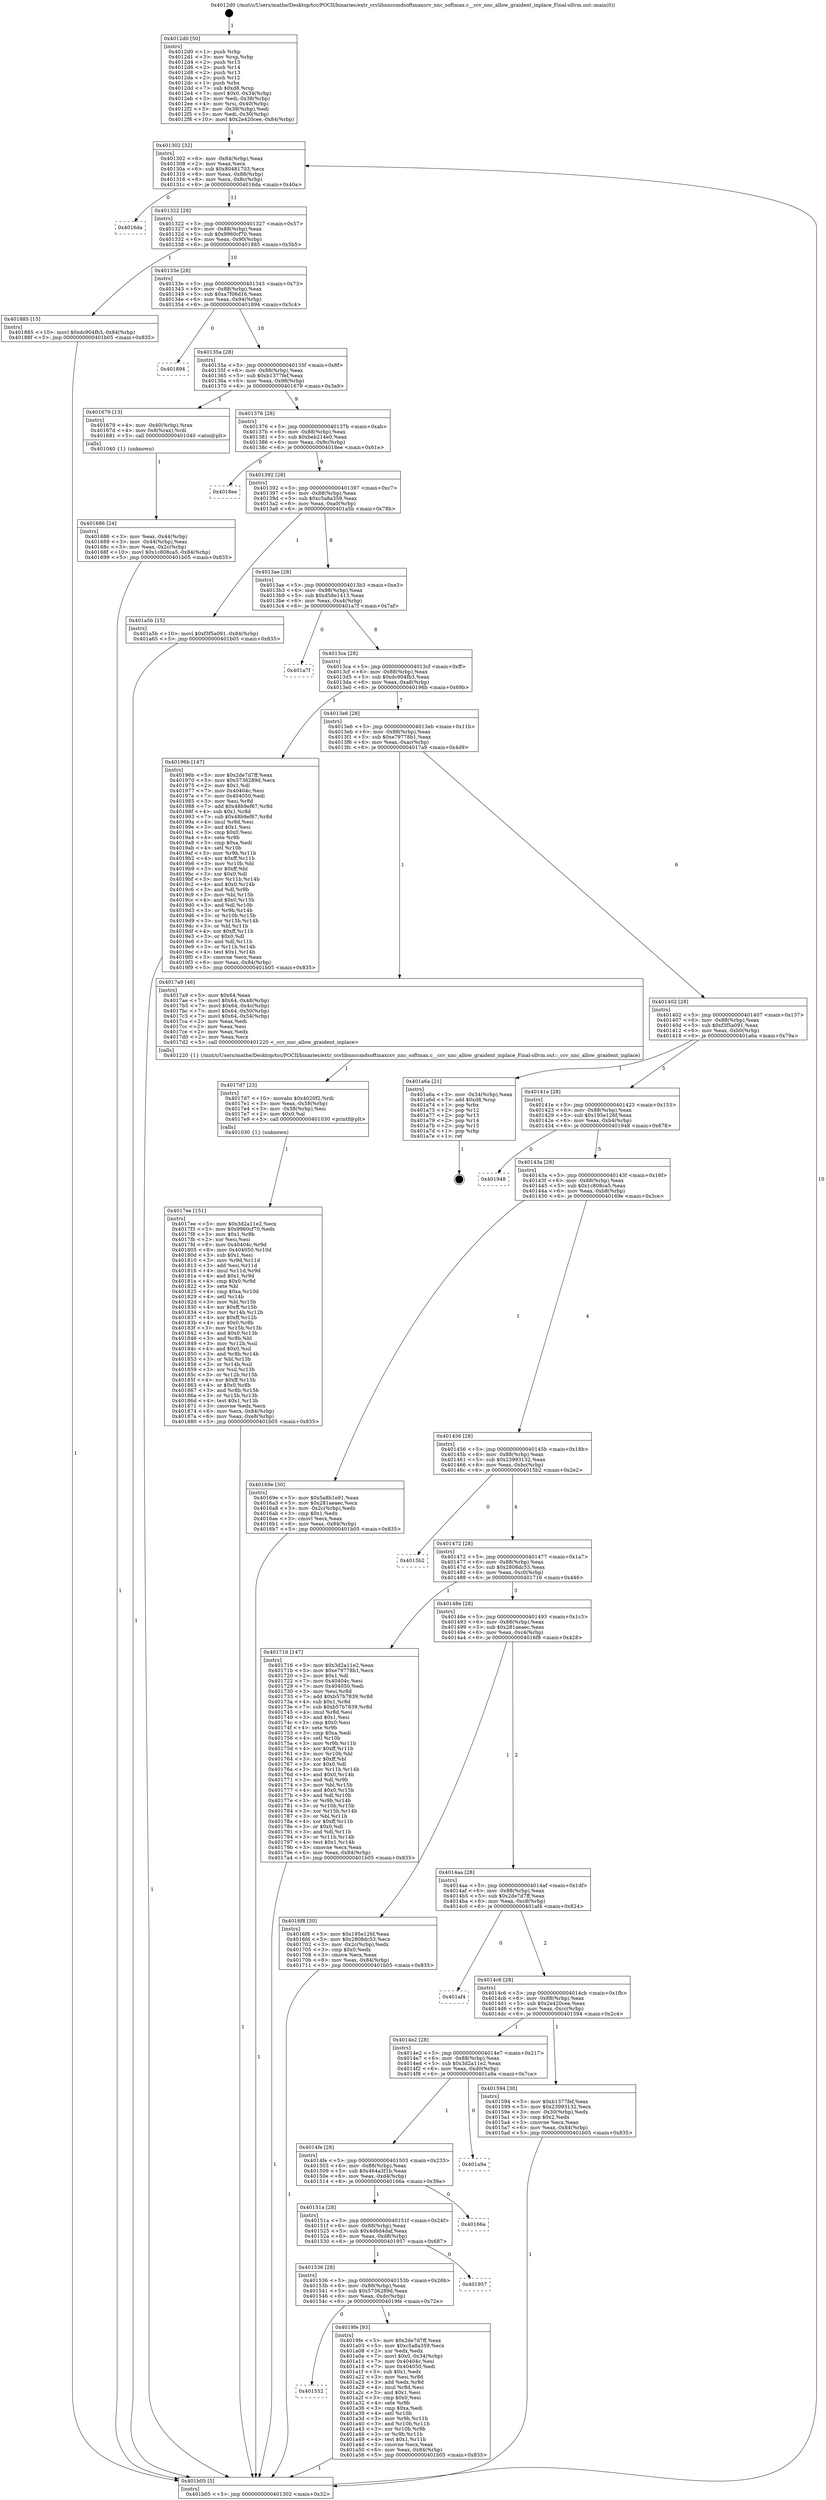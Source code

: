 digraph "0x4012d0" {
  label = "0x4012d0 (/mnt/c/Users/mathe/Desktop/tcc/POCII/binaries/extr_ccvlibnnccmdsoftmaxccv_nnc_softmax.c__ccv_nnc_allow_graident_inplace_Final-ollvm.out::main(0))"
  labelloc = "t"
  node[shape=record]

  Entry [label="",width=0.3,height=0.3,shape=circle,fillcolor=black,style=filled]
  "0x401302" [label="{
     0x401302 [32]\l
     | [instrs]\l
     &nbsp;&nbsp;0x401302 \<+6\>: mov -0x84(%rbp),%eax\l
     &nbsp;&nbsp;0x401308 \<+2\>: mov %eax,%ecx\l
     &nbsp;&nbsp;0x40130a \<+6\>: sub $0x80481703,%ecx\l
     &nbsp;&nbsp;0x401310 \<+6\>: mov %eax,-0x88(%rbp)\l
     &nbsp;&nbsp;0x401316 \<+6\>: mov %ecx,-0x8c(%rbp)\l
     &nbsp;&nbsp;0x40131c \<+6\>: je 00000000004016da \<main+0x40a\>\l
  }"]
  "0x4016da" [label="{
     0x4016da\l
  }", style=dashed]
  "0x401322" [label="{
     0x401322 [28]\l
     | [instrs]\l
     &nbsp;&nbsp;0x401322 \<+5\>: jmp 0000000000401327 \<main+0x57\>\l
     &nbsp;&nbsp;0x401327 \<+6\>: mov -0x88(%rbp),%eax\l
     &nbsp;&nbsp;0x40132d \<+5\>: sub $0x9960cf70,%eax\l
     &nbsp;&nbsp;0x401332 \<+6\>: mov %eax,-0x90(%rbp)\l
     &nbsp;&nbsp;0x401338 \<+6\>: je 0000000000401885 \<main+0x5b5\>\l
  }"]
  Exit [label="",width=0.3,height=0.3,shape=circle,fillcolor=black,style=filled,peripheries=2]
  "0x401885" [label="{
     0x401885 [15]\l
     | [instrs]\l
     &nbsp;&nbsp;0x401885 \<+10\>: movl $0xdc904fb3,-0x84(%rbp)\l
     &nbsp;&nbsp;0x40188f \<+5\>: jmp 0000000000401b05 \<main+0x835\>\l
  }"]
  "0x40133e" [label="{
     0x40133e [28]\l
     | [instrs]\l
     &nbsp;&nbsp;0x40133e \<+5\>: jmp 0000000000401343 \<main+0x73\>\l
     &nbsp;&nbsp;0x401343 \<+6\>: mov -0x88(%rbp),%eax\l
     &nbsp;&nbsp;0x401349 \<+5\>: sub $0xa7f06d16,%eax\l
     &nbsp;&nbsp;0x40134e \<+6\>: mov %eax,-0x94(%rbp)\l
     &nbsp;&nbsp;0x401354 \<+6\>: je 0000000000401894 \<main+0x5c4\>\l
  }"]
  "0x401552" [label="{
     0x401552\l
  }", style=dashed]
  "0x401894" [label="{
     0x401894\l
  }", style=dashed]
  "0x40135a" [label="{
     0x40135a [28]\l
     | [instrs]\l
     &nbsp;&nbsp;0x40135a \<+5\>: jmp 000000000040135f \<main+0x8f\>\l
     &nbsp;&nbsp;0x40135f \<+6\>: mov -0x88(%rbp),%eax\l
     &nbsp;&nbsp;0x401365 \<+5\>: sub $0xb1377fef,%eax\l
     &nbsp;&nbsp;0x40136a \<+6\>: mov %eax,-0x98(%rbp)\l
     &nbsp;&nbsp;0x401370 \<+6\>: je 0000000000401679 \<main+0x3a9\>\l
  }"]
  "0x4019fe" [label="{
     0x4019fe [93]\l
     | [instrs]\l
     &nbsp;&nbsp;0x4019fe \<+5\>: mov $0x2de7d7ff,%eax\l
     &nbsp;&nbsp;0x401a03 \<+5\>: mov $0xc5a8a359,%ecx\l
     &nbsp;&nbsp;0x401a08 \<+2\>: xor %edx,%edx\l
     &nbsp;&nbsp;0x401a0a \<+7\>: movl $0x0,-0x34(%rbp)\l
     &nbsp;&nbsp;0x401a11 \<+7\>: mov 0x40404c,%esi\l
     &nbsp;&nbsp;0x401a18 \<+7\>: mov 0x404050,%edi\l
     &nbsp;&nbsp;0x401a1f \<+3\>: sub $0x1,%edx\l
     &nbsp;&nbsp;0x401a22 \<+3\>: mov %esi,%r8d\l
     &nbsp;&nbsp;0x401a25 \<+3\>: add %edx,%r8d\l
     &nbsp;&nbsp;0x401a28 \<+4\>: imul %r8d,%esi\l
     &nbsp;&nbsp;0x401a2c \<+3\>: and $0x1,%esi\l
     &nbsp;&nbsp;0x401a2f \<+3\>: cmp $0x0,%esi\l
     &nbsp;&nbsp;0x401a32 \<+4\>: sete %r9b\l
     &nbsp;&nbsp;0x401a36 \<+3\>: cmp $0xa,%edi\l
     &nbsp;&nbsp;0x401a39 \<+4\>: setl %r10b\l
     &nbsp;&nbsp;0x401a3d \<+3\>: mov %r9b,%r11b\l
     &nbsp;&nbsp;0x401a40 \<+3\>: and %r10b,%r11b\l
     &nbsp;&nbsp;0x401a43 \<+3\>: xor %r10b,%r9b\l
     &nbsp;&nbsp;0x401a46 \<+3\>: or %r9b,%r11b\l
     &nbsp;&nbsp;0x401a49 \<+4\>: test $0x1,%r11b\l
     &nbsp;&nbsp;0x401a4d \<+3\>: cmovne %ecx,%eax\l
     &nbsp;&nbsp;0x401a50 \<+6\>: mov %eax,-0x84(%rbp)\l
     &nbsp;&nbsp;0x401a56 \<+5\>: jmp 0000000000401b05 \<main+0x835\>\l
  }"]
  "0x401679" [label="{
     0x401679 [13]\l
     | [instrs]\l
     &nbsp;&nbsp;0x401679 \<+4\>: mov -0x40(%rbp),%rax\l
     &nbsp;&nbsp;0x40167d \<+4\>: mov 0x8(%rax),%rdi\l
     &nbsp;&nbsp;0x401681 \<+5\>: call 0000000000401040 \<atoi@plt\>\l
     | [calls]\l
     &nbsp;&nbsp;0x401040 \{1\} (unknown)\l
  }"]
  "0x401376" [label="{
     0x401376 [28]\l
     | [instrs]\l
     &nbsp;&nbsp;0x401376 \<+5\>: jmp 000000000040137b \<main+0xab\>\l
     &nbsp;&nbsp;0x40137b \<+6\>: mov -0x88(%rbp),%eax\l
     &nbsp;&nbsp;0x401381 \<+5\>: sub $0xbeb214e0,%eax\l
     &nbsp;&nbsp;0x401386 \<+6\>: mov %eax,-0x9c(%rbp)\l
     &nbsp;&nbsp;0x40138c \<+6\>: je 00000000004018ee \<main+0x61e\>\l
  }"]
  "0x401536" [label="{
     0x401536 [28]\l
     | [instrs]\l
     &nbsp;&nbsp;0x401536 \<+5\>: jmp 000000000040153b \<main+0x26b\>\l
     &nbsp;&nbsp;0x40153b \<+6\>: mov -0x88(%rbp),%eax\l
     &nbsp;&nbsp;0x401541 \<+5\>: sub $0x5736289d,%eax\l
     &nbsp;&nbsp;0x401546 \<+6\>: mov %eax,-0xdc(%rbp)\l
     &nbsp;&nbsp;0x40154c \<+6\>: je 00000000004019fe \<main+0x72e\>\l
  }"]
  "0x4018ee" [label="{
     0x4018ee\l
  }", style=dashed]
  "0x401392" [label="{
     0x401392 [28]\l
     | [instrs]\l
     &nbsp;&nbsp;0x401392 \<+5\>: jmp 0000000000401397 \<main+0xc7\>\l
     &nbsp;&nbsp;0x401397 \<+6\>: mov -0x88(%rbp),%eax\l
     &nbsp;&nbsp;0x40139d \<+5\>: sub $0xc5a8a359,%eax\l
     &nbsp;&nbsp;0x4013a2 \<+6\>: mov %eax,-0xa0(%rbp)\l
     &nbsp;&nbsp;0x4013a8 \<+6\>: je 0000000000401a5b \<main+0x78b\>\l
  }"]
  "0x401957" [label="{
     0x401957\l
  }", style=dashed]
  "0x401a5b" [label="{
     0x401a5b [15]\l
     | [instrs]\l
     &nbsp;&nbsp;0x401a5b \<+10\>: movl $0xf3f5a091,-0x84(%rbp)\l
     &nbsp;&nbsp;0x401a65 \<+5\>: jmp 0000000000401b05 \<main+0x835\>\l
  }"]
  "0x4013ae" [label="{
     0x4013ae [28]\l
     | [instrs]\l
     &nbsp;&nbsp;0x4013ae \<+5\>: jmp 00000000004013b3 \<main+0xe3\>\l
     &nbsp;&nbsp;0x4013b3 \<+6\>: mov -0x88(%rbp),%eax\l
     &nbsp;&nbsp;0x4013b9 \<+5\>: sub $0xd58e1413,%eax\l
     &nbsp;&nbsp;0x4013be \<+6\>: mov %eax,-0xa4(%rbp)\l
     &nbsp;&nbsp;0x4013c4 \<+6\>: je 0000000000401a7f \<main+0x7af\>\l
  }"]
  "0x40151a" [label="{
     0x40151a [28]\l
     | [instrs]\l
     &nbsp;&nbsp;0x40151a \<+5\>: jmp 000000000040151f \<main+0x24f\>\l
     &nbsp;&nbsp;0x40151f \<+6\>: mov -0x88(%rbp),%eax\l
     &nbsp;&nbsp;0x401525 \<+5\>: sub $0x4d6d4daf,%eax\l
     &nbsp;&nbsp;0x40152a \<+6\>: mov %eax,-0xd8(%rbp)\l
     &nbsp;&nbsp;0x401530 \<+6\>: je 0000000000401957 \<main+0x687\>\l
  }"]
  "0x401a7f" [label="{
     0x401a7f\l
  }", style=dashed]
  "0x4013ca" [label="{
     0x4013ca [28]\l
     | [instrs]\l
     &nbsp;&nbsp;0x4013ca \<+5\>: jmp 00000000004013cf \<main+0xff\>\l
     &nbsp;&nbsp;0x4013cf \<+6\>: mov -0x88(%rbp),%eax\l
     &nbsp;&nbsp;0x4013d5 \<+5\>: sub $0xdc904fb3,%eax\l
     &nbsp;&nbsp;0x4013da \<+6\>: mov %eax,-0xa8(%rbp)\l
     &nbsp;&nbsp;0x4013e0 \<+6\>: je 000000000040196b \<main+0x69b\>\l
  }"]
  "0x40166a" [label="{
     0x40166a\l
  }", style=dashed]
  "0x40196b" [label="{
     0x40196b [147]\l
     | [instrs]\l
     &nbsp;&nbsp;0x40196b \<+5\>: mov $0x2de7d7ff,%eax\l
     &nbsp;&nbsp;0x401970 \<+5\>: mov $0x5736289d,%ecx\l
     &nbsp;&nbsp;0x401975 \<+2\>: mov $0x1,%dl\l
     &nbsp;&nbsp;0x401977 \<+7\>: mov 0x40404c,%esi\l
     &nbsp;&nbsp;0x40197e \<+7\>: mov 0x404050,%edi\l
     &nbsp;&nbsp;0x401985 \<+3\>: mov %esi,%r8d\l
     &nbsp;&nbsp;0x401988 \<+7\>: add $0x48b9ef67,%r8d\l
     &nbsp;&nbsp;0x40198f \<+4\>: sub $0x1,%r8d\l
     &nbsp;&nbsp;0x401993 \<+7\>: sub $0x48b9ef67,%r8d\l
     &nbsp;&nbsp;0x40199a \<+4\>: imul %r8d,%esi\l
     &nbsp;&nbsp;0x40199e \<+3\>: and $0x1,%esi\l
     &nbsp;&nbsp;0x4019a1 \<+3\>: cmp $0x0,%esi\l
     &nbsp;&nbsp;0x4019a4 \<+4\>: sete %r9b\l
     &nbsp;&nbsp;0x4019a8 \<+3\>: cmp $0xa,%edi\l
     &nbsp;&nbsp;0x4019ab \<+4\>: setl %r10b\l
     &nbsp;&nbsp;0x4019af \<+3\>: mov %r9b,%r11b\l
     &nbsp;&nbsp;0x4019b2 \<+4\>: xor $0xff,%r11b\l
     &nbsp;&nbsp;0x4019b6 \<+3\>: mov %r10b,%bl\l
     &nbsp;&nbsp;0x4019b9 \<+3\>: xor $0xff,%bl\l
     &nbsp;&nbsp;0x4019bc \<+3\>: xor $0x0,%dl\l
     &nbsp;&nbsp;0x4019bf \<+3\>: mov %r11b,%r14b\l
     &nbsp;&nbsp;0x4019c2 \<+4\>: and $0x0,%r14b\l
     &nbsp;&nbsp;0x4019c6 \<+3\>: and %dl,%r9b\l
     &nbsp;&nbsp;0x4019c9 \<+3\>: mov %bl,%r15b\l
     &nbsp;&nbsp;0x4019cc \<+4\>: and $0x0,%r15b\l
     &nbsp;&nbsp;0x4019d0 \<+3\>: and %dl,%r10b\l
     &nbsp;&nbsp;0x4019d3 \<+3\>: or %r9b,%r14b\l
     &nbsp;&nbsp;0x4019d6 \<+3\>: or %r10b,%r15b\l
     &nbsp;&nbsp;0x4019d9 \<+3\>: xor %r15b,%r14b\l
     &nbsp;&nbsp;0x4019dc \<+3\>: or %bl,%r11b\l
     &nbsp;&nbsp;0x4019df \<+4\>: xor $0xff,%r11b\l
     &nbsp;&nbsp;0x4019e3 \<+3\>: or $0x0,%dl\l
     &nbsp;&nbsp;0x4019e6 \<+3\>: and %dl,%r11b\l
     &nbsp;&nbsp;0x4019e9 \<+3\>: or %r11b,%r14b\l
     &nbsp;&nbsp;0x4019ec \<+4\>: test $0x1,%r14b\l
     &nbsp;&nbsp;0x4019f0 \<+3\>: cmovne %ecx,%eax\l
     &nbsp;&nbsp;0x4019f3 \<+6\>: mov %eax,-0x84(%rbp)\l
     &nbsp;&nbsp;0x4019f9 \<+5\>: jmp 0000000000401b05 \<main+0x835\>\l
  }"]
  "0x4013e6" [label="{
     0x4013e6 [28]\l
     | [instrs]\l
     &nbsp;&nbsp;0x4013e6 \<+5\>: jmp 00000000004013eb \<main+0x11b\>\l
     &nbsp;&nbsp;0x4013eb \<+6\>: mov -0x88(%rbp),%eax\l
     &nbsp;&nbsp;0x4013f1 \<+5\>: sub $0xe79778b1,%eax\l
     &nbsp;&nbsp;0x4013f6 \<+6\>: mov %eax,-0xac(%rbp)\l
     &nbsp;&nbsp;0x4013fc \<+6\>: je 00000000004017a9 \<main+0x4d9\>\l
  }"]
  "0x4014fe" [label="{
     0x4014fe [28]\l
     | [instrs]\l
     &nbsp;&nbsp;0x4014fe \<+5\>: jmp 0000000000401503 \<main+0x233\>\l
     &nbsp;&nbsp;0x401503 \<+6\>: mov -0x88(%rbp),%eax\l
     &nbsp;&nbsp;0x401509 \<+5\>: sub $0x464a3f1b,%eax\l
     &nbsp;&nbsp;0x40150e \<+6\>: mov %eax,-0xd4(%rbp)\l
     &nbsp;&nbsp;0x401514 \<+6\>: je 000000000040166a \<main+0x39a\>\l
  }"]
  "0x4017a9" [label="{
     0x4017a9 [46]\l
     | [instrs]\l
     &nbsp;&nbsp;0x4017a9 \<+5\>: mov $0x64,%eax\l
     &nbsp;&nbsp;0x4017ae \<+7\>: movl $0x64,-0x48(%rbp)\l
     &nbsp;&nbsp;0x4017b5 \<+7\>: movl $0x64,-0x4c(%rbp)\l
     &nbsp;&nbsp;0x4017bc \<+7\>: movl $0x64,-0x50(%rbp)\l
     &nbsp;&nbsp;0x4017c3 \<+7\>: movl $0x64,-0x54(%rbp)\l
     &nbsp;&nbsp;0x4017ca \<+2\>: mov %eax,%edi\l
     &nbsp;&nbsp;0x4017cc \<+2\>: mov %eax,%esi\l
     &nbsp;&nbsp;0x4017ce \<+2\>: mov %eax,%edx\l
     &nbsp;&nbsp;0x4017d0 \<+2\>: mov %eax,%ecx\l
     &nbsp;&nbsp;0x4017d2 \<+5\>: call 0000000000401220 \<_ccv_nnc_allow_graident_inplace\>\l
     | [calls]\l
     &nbsp;&nbsp;0x401220 \{1\} (/mnt/c/Users/mathe/Desktop/tcc/POCII/binaries/extr_ccvlibnnccmdsoftmaxccv_nnc_softmax.c__ccv_nnc_allow_graident_inplace_Final-ollvm.out::_ccv_nnc_allow_graident_inplace)\l
  }"]
  "0x401402" [label="{
     0x401402 [28]\l
     | [instrs]\l
     &nbsp;&nbsp;0x401402 \<+5\>: jmp 0000000000401407 \<main+0x137\>\l
     &nbsp;&nbsp;0x401407 \<+6\>: mov -0x88(%rbp),%eax\l
     &nbsp;&nbsp;0x40140d \<+5\>: sub $0xf3f5a091,%eax\l
     &nbsp;&nbsp;0x401412 \<+6\>: mov %eax,-0xb0(%rbp)\l
     &nbsp;&nbsp;0x401418 \<+6\>: je 0000000000401a6a \<main+0x79a\>\l
  }"]
  "0x401a9a" [label="{
     0x401a9a\l
  }", style=dashed]
  "0x401a6a" [label="{
     0x401a6a [21]\l
     | [instrs]\l
     &nbsp;&nbsp;0x401a6a \<+3\>: mov -0x34(%rbp),%eax\l
     &nbsp;&nbsp;0x401a6d \<+7\>: add $0xd8,%rsp\l
     &nbsp;&nbsp;0x401a74 \<+1\>: pop %rbx\l
     &nbsp;&nbsp;0x401a75 \<+2\>: pop %r12\l
     &nbsp;&nbsp;0x401a77 \<+2\>: pop %r13\l
     &nbsp;&nbsp;0x401a79 \<+2\>: pop %r14\l
     &nbsp;&nbsp;0x401a7b \<+2\>: pop %r15\l
     &nbsp;&nbsp;0x401a7d \<+1\>: pop %rbp\l
     &nbsp;&nbsp;0x401a7e \<+1\>: ret\l
  }"]
  "0x40141e" [label="{
     0x40141e [28]\l
     | [instrs]\l
     &nbsp;&nbsp;0x40141e \<+5\>: jmp 0000000000401423 \<main+0x153\>\l
     &nbsp;&nbsp;0x401423 \<+6\>: mov -0x88(%rbp),%eax\l
     &nbsp;&nbsp;0x401429 \<+5\>: sub $0x195e126f,%eax\l
     &nbsp;&nbsp;0x40142e \<+6\>: mov %eax,-0xb4(%rbp)\l
     &nbsp;&nbsp;0x401434 \<+6\>: je 0000000000401948 \<main+0x678\>\l
  }"]
  "0x4017ee" [label="{
     0x4017ee [151]\l
     | [instrs]\l
     &nbsp;&nbsp;0x4017ee \<+5\>: mov $0x3d2a11e2,%ecx\l
     &nbsp;&nbsp;0x4017f3 \<+5\>: mov $0x9960cf70,%edx\l
     &nbsp;&nbsp;0x4017f8 \<+3\>: mov $0x1,%r8b\l
     &nbsp;&nbsp;0x4017fb \<+2\>: xor %esi,%esi\l
     &nbsp;&nbsp;0x4017fd \<+8\>: mov 0x40404c,%r9d\l
     &nbsp;&nbsp;0x401805 \<+8\>: mov 0x404050,%r10d\l
     &nbsp;&nbsp;0x40180d \<+3\>: sub $0x1,%esi\l
     &nbsp;&nbsp;0x401810 \<+3\>: mov %r9d,%r11d\l
     &nbsp;&nbsp;0x401813 \<+3\>: add %esi,%r11d\l
     &nbsp;&nbsp;0x401816 \<+4\>: imul %r11d,%r9d\l
     &nbsp;&nbsp;0x40181a \<+4\>: and $0x1,%r9d\l
     &nbsp;&nbsp;0x40181e \<+4\>: cmp $0x0,%r9d\l
     &nbsp;&nbsp;0x401822 \<+3\>: sete %bl\l
     &nbsp;&nbsp;0x401825 \<+4\>: cmp $0xa,%r10d\l
     &nbsp;&nbsp;0x401829 \<+4\>: setl %r14b\l
     &nbsp;&nbsp;0x40182d \<+3\>: mov %bl,%r15b\l
     &nbsp;&nbsp;0x401830 \<+4\>: xor $0xff,%r15b\l
     &nbsp;&nbsp;0x401834 \<+3\>: mov %r14b,%r12b\l
     &nbsp;&nbsp;0x401837 \<+4\>: xor $0xff,%r12b\l
     &nbsp;&nbsp;0x40183b \<+4\>: xor $0x0,%r8b\l
     &nbsp;&nbsp;0x40183f \<+3\>: mov %r15b,%r13b\l
     &nbsp;&nbsp;0x401842 \<+4\>: and $0x0,%r13b\l
     &nbsp;&nbsp;0x401846 \<+3\>: and %r8b,%bl\l
     &nbsp;&nbsp;0x401849 \<+3\>: mov %r12b,%sil\l
     &nbsp;&nbsp;0x40184c \<+4\>: and $0x0,%sil\l
     &nbsp;&nbsp;0x401850 \<+3\>: and %r8b,%r14b\l
     &nbsp;&nbsp;0x401853 \<+3\>: or %bl,%r13b\l
     &nbsp;&nbsp;0x401856 \<+3\>: or %r14b,%sil\l
     &nbsp;&nbsp;0x401859 \<+3\>: xor %sil,%r13b\l
     &nbsp;&nbsp;0x40185c \<+3\>: or %r12b,%r15b\l
     &nbsp;&nbsp;0x40185f \<+4\>: xor $0xff,%r15b\l
     &nbsp;&nbsp;0x401863 \<+4\>: or $0x0,%r8b\l
     &nbsp;&nbsp;0x401867 \<+3\>: and %r8b,%r15b\l
     &nbsp;&nbsp;0x40186a \<+3\>: or %r15b,%r13b\l
     &nbsp;&nbsp;0x40186d \<+4\>: test $0x1,%r13b\l
     &nbsp;&nbsp;0x401871 \<+3\>: cmovne %edx,%ecx\l
     &nbsp;&nbsp;0x401874 \<+6\>: mov %ecx,-0x84(%rbp)\l
     &nbsp;&nbsp;0x40187a \<+6\>: mov %eax,-0xe8(%rbp)\l
     &nbsp;&nbsp;0x401880 \<+5\>: jmp 0000000000401b05 \<main+0x835\>\l
  }"]
  "0x401948" [label="{
     0x401948\l
  }", style=dashed]
  "0x40143a" [label="{
     0x40143a [28]\l
     | [instrs]\l
     &nbsp;&nbsp;0x40143a \<+5\>: jmp 000000000040143f \<main+0x16f\>\l
     &nbsp;&nbsp;0x40143f \<+6\>: mov -0x88(%rbp),%eax\l
     &nbsp;&nbsp;0x401445 \<+5\>: sub $0x1c808ca5,%eax\l
     &nbsp;&nbsp;0x40144a \<+6\>: mov %eax,-0xb8(%rbp)\l
     &nbsp;&nbsp;0x401450 \<+6\>: je 000000000040169e \<main+0x3ce\>\l
  }"]
  "0x4017d7" [label="{
     0x4017d7 [23]\l
     | [instrs]\l
     &nbsp;&nbsp;0x4017d7 \<+10\>: movabs $0x4020f2,%rdi\l
     &nbsp;&nbsp;0x4017e1 \<+3\>: mov %eax,-0x58(%rbp)\l
     &nbsp;&nbsp;0x4017e4 \<+3\>: mov -0x58(%rbp),%esi\l
     &nbsp;&nbsp;0x4017e7 \<+2\>: mov $0x0,%al\l
     &nbsp;&nbsp;0x4017e9 \<+5\>: call 0000000000401030 \<printf@plt\>\l
     | [calls]\l
     &nbsp;&nbsp;0x401030 \{1\} (unknown)\l
  }"]
  "0x40169e" [label="{
     0x40169e [30]\l
     | [instrs]\l
     &nbsp;&nbsp;0x40169e \<+5\>: mov $0x5a8b1e91,%eax\l
     &nbsp;&nbsp;0x4016a3 \<+5\>: mov $0x281aeaec,%ecx\l
     &nbsp;&nbsp;0x4016a8 \<+3\>: mov -0x2c(%rbp),%edx\l
     &nbsp;&nbsp;0x4016ab \<+3\>: cmp $0x1,%edx\l
     &nbsp;&nbsp;0x4016ae \<+3\>: cmovl %ecx,%eax\l
     &nbsp;&nbsp;0x4016b1 \<+6\>: mov %eax,-0x84(%rbp)\l
     &nbsp;&nbsp;0x4016b7 \<+5\>: jmp 0000000000401b05 \<main+0x835\>\l
  }"]
  "0x401456" [label="{
     0x401456 [28]\l
     | [instrs]\l
     &nbsp;&nbsp;0x401456 \<+5\>: jmp 000000000040145b \<main+0x18b\>\l
     &nbsp;&nbsp;0x40145b \<+6\>: mov -0x88(%rbp),%eax\l
     &nbsp;&nbsp;0x401461 \<+5\>: sub $0x23993132,%eax\l
     &nbsp;&nbsp;0x401466 \<+6\>: mov %eax,-0xbc(%rbp)\l
     &nbsp;&nbsp;0x40146c \<+6\>: je 00000000004015b2 \<main+0x2e2\>\l
  }"]
  "0x401686" [label="{
     0x401686 [24]\l
     | [instrs]\l
     &nbsp;&nbsp;0x401686 \<+3\>: mov %eax,-0x44(%rbp)\l
     &nbsp;&nbsp;0x401689 \<+3\>: mov -0x44(%rbp),%eax\l
     &nbsp;&nbsp;0x40168c \<+3\>: mov %eax,-0x2c(%rbp)\l
     &nbsp;&nbsp;0x40168f \<+10\>: movl $0x1c808ca5,-0x84(%rbp)\l
     &nbsp;&nbsp;0x401699 \<+5\>: jmp 0000000000401b05 \<main+0x835\>\l
  }"]
  "0x4015b2" [label="{
     0x4015b2\l
  }", style=dashed]
  "0x401472" [label="{
     0x401472 [28]\l
     | [instrs]\l
     &nbsp;&nbsp;0x401472 \<+5\>: jmp 0000000000401477 \<main+0x1a7\>\l
     &nbsp;&nbsp;0x401477 \<+6\>: mov -0x88(%rbp),%eax\l
     &nbsp;&nbsp;0x40147d \<+5\>: sub $0x2808dc53,%eax\l
     &nbsp;&nbsp;0x401482 \<+6\>: mov %eax,-0xc0(%rbp)\l
     &nbsp;&nbsp;0x401488 \<+6\>: je 0000000000401716 \<main+0x446\>\l
  }"]
  "0x4012d0" [label="{
     0x4012d0 [50]\l
     | [instrs]\l
     &nbsp;&nbsp;0x4012d0 \<+1\>: push %rbp\l
     &nbsp;&nbsp;0x4012d1 \<+3\>: mov %rsp,%rbp\l
     &nbsp;&nbsp;0x4012d4 \<+2\>: push %r15\l
     &nbsp;&nbsp;0x4012d6 \<+2\>: push %r14\l
     &nbsp;&nbsp;0x4012d8 \<+2\>: push %r13\l
     &nbsp;&nbsp;0x4012da \<+2\>: push %r12\l
     &nbsp;&nbsp;0x4012dc \<+1\>: push %rbx\l
     &nbsp;&nbsp;0x4012dd \<+7\>: sub $0xd8,%rsp\l
     &nbsp;&nbsp;0x4012e4 \<+7\>: movl $0x0,-0x34(%rbp)\l
     &nbsp;&nbsp;0x4012eb \<+3\>: mov %edi,-0x38(%rbp)\l
     &nbsp;&nbsp;0x4012ee \<+4\>: mov %rsi,-0x40(%rbp)\l
     &nbsp;&nbsp;0x4012f2 \<+3\>: mov -0x38(%rbp),%edi\l
     &nbsp;&nbsp;0x4012f5 \<+3\>: mov %edi,-0x30(%rbp)\l
     &nbsp;&nbsp;0x4012f8 \<+10\>: movl $0x2e420cee,-0x84(%rbp)\l
  }"]
  "0x401716" [label="{
     0x401716 [147]\l
     | [instrs]\l
     &nbsp;&nbsp;0x401716 \<+5\>: mov $0x3d2a11e2,%eax\l
     &nbsp;&nbsp;0x40171b \<+5\>: mov $0xe79778b1,%ecx\l
     &nbsp;&nbsp;0x401720 \<+2\>: mov $0x1,%dl\l
     &nbsp;&nbsp;0x401722 \<+7\>: mov 0x40404c,%esi\l
     &nbsp;&nbsp;0x401729 \<+7\>: mov 0x404050,%edi\l
     &nbsp;&nbsp;0x401730 \<+3\>: mov %esi,%r8d\l
     &nbsp;&nbsp;0x401733 \<+7\>: add $0xb57b7839,%r8d\l
     &nbsp;&nbsp;0x40173a \<+4\>: sub $0x1,%r8d\l
     &nbsp;&nbsp;0x40173e \<+7\>: sub $0xb57b7839,%r8d\l
     &nbsp;&nbsp;0x401745 \<+4\>: imul %r8d,%esi\l
     &nbsp;&nbsp;0x401749 \<+3\>: and $0x1,%esi\l
     &nbsp;&nbsp;0x40174c \<+3\>: cmp $0x0,%esi\l
     &nbsp;&nbsp;0x40174f \<+4\>: sete %r9b\l
     &nbsp;&nbsp;0x401753 \<+3\>: cmp $0xa,%edi\l
     &nbsp;&nbsp;0x401756 \<+4\>: setl %r10b\l
     &nbsp;&nbsp;0x40175a \<+3\>: mov %r9b,%r11b\l
     &nbsp;&nbsp;0x40175d \<+4\>: xor $0xff,%r11b\l
     &nbsp;&nbsp;0x401761 \<+3\>: mov %r10b,%bl\l
     &nbsp;&nbsp;0x401764 \<+3\>: xor $0xff,%bl\l
     &nbsp;&nbsp;0x401767 \<+3\>: xor $0x0,%dl\l
     &nbsp;&nbsp;0x40176a \<+3\>: mov %r11b,%r14b\l
     &nbsp;&nbsp;0x40176d \<+4\>: and $0x0,%r14b\l
     &nbsp;&nbsp;0x401771 \<+3\>: and %dl,%r9b\l
     &nbsp;&nbsp;0x401774 \<+3\>: mov %bl,%r15b\l
     &nbsp;&nbsp;0x401777 \<+4\>: and $0x0,%r15b\l
     &nbsp;&nbsp;0x40177b \<+3\>: and %dl,%r10b\l
     &nbsp;&nbsp;0x40177e \<+3\>: or %r9b,%r14b\l
     &nbsp;&nbsp;0x401781 \<+3\>: or %r10b,%r15b\l
     &nbsp;&nbsp;0x401784 \<+3\>: xor %r15b,%r14b\l
     &nbsp;&nbsp;0x401787 \<+3\>: or %bl,%r11b\l
     &nbsp;&nbsp;0x40178a \<+4\>: xor $0xff,%r11b\l
     &nbsp;&nbsp;0x40178e \<+3\>: or $0x0,%dl\l
     &nbsp;&nbsp;0x401791 \<+3\>: and %dl,%r11b\l
     &nbsp;&nbsp;0x401794 \<+3\>: or %r11b,%r14b\l
     &nbsp;&nbsp;0x401797 \<+4\>: test $0x1,%r14b\l
     &nbsp;&nbsp;0x40179b \<+3\>: cmovne %ecx,%eax\l
     &nbsp;&nbsp;0x40179e \<+6\>: mov %eax,-0x84(%rbp)\l
     &nbsp;&nbsp;0x4017a4 \<+5\>: jmp 0000000000401b05 \<main+0x835\>\l
  }"]
  "0x40148e" [label="{
     0x40148e [28]\l
     | [instrs]\l
     &nbsp;&nbsp;0x40148e \<+5\>: jmp 0000000000401493 \<main+0x1c3\>\l
     &nbsp;&nbsp;0x401493 \<+6\>: mov -0x88(%rbp),%eax\l
     &nbsp;&nbsp;0x401499 \<+5\>: sub $0x281aeaec,%eax\l
     &nbsp;&nbsp;0x40149e \<+6\>: mov %eax,-0xc4(%rbp)\l
     &nbsp;&nbsp;0x4014a4 \<+6\>: je 00000000004016f8 \<main+0x428\>\l
  }"]
  "0x401b05" [label="{
     0x401b05 [5]\l
     | [instrs]\l
     &nbsp;&nbsp;0x401b05 \<+5\>: jmp 0000000000401302 \<main+0x32\>\l
  }"]
  "0x4016f8" [label="{
     0x4016f8 [30]\l
     | [instrs]\l
     &nbsp;&nbsp;0x4016f8 \<+5\>: mov $0x195e126f,%eax\l
     &nbsp;&nbsp;0x4016fd \<+5\>: mov $0x2808dc53,%ecx\l
     &nbsp;&nbsp;0x401702 \<+3\>: mov -0x2c(%rbp),%edx\l
     &nbsp;&nbsp;0x401705 \<+3\>: cmp $0x0,%edx\l
     &nbsp;&nbsp;0x401708 \<+3\>: cmove %ecx,%eax\l
     &nbsp;&nbsp;0x40170b \<+6\>: mov %eax,-0x84(%rbp)\l
     &nbsp;&nbsp;0x401711 \<+5\>: jmp 0000000000401b05 \<main+0x835\>\l
  }"]
  "0x4014aa" [label="{
     0x4014aa [28]\l
     | [instrs]\l
     &nbsp;&nbsp;0x4014aa \<+5\>: jmp 00000000004014af \<main+0x1df\>\l
     &nbsp;&nbsp;0x4014af \<+6\>: mov -0x88(%rbp),%eax\l
     &nbsp;&nbsp;0x4014b5 \<+5\>: sub $0x2de7d7ff,%eax\l
     &nbsp;&nbsp;0x4014ba \<+6\>: mov %eax,-0xc8(%rbp)\l
     &nbsp;&nbsp;0x4014c0 \<+6\>: je 0000000000401af4 \<main+0x824\>\l
  }"]
  "0x4014e2" [label="{
     0x4014e2 [28]\l
     | [instrs]\l
     &nbsp;&nbsp;0x4014e2 \<+5\>: jmp 00000000004014e7 \<main+0x217\>\l
     &nbsp;&nbsp;0x4014e7 \<+6\>: mov -0x88(%rbp),%eax\l
     &nbsp;&nbsp;0x4014ed \<+5\>: sub $0x3d2a11e2,%eax\l
     &nbsp;&nbsp;0x4014f2 \<+6\>: mov %eax,-0xd0(%rbp)\l
     &nbsp;&nbsp;0x4014f8 \<+6\>: je 0000000000401a9a \<main+0x7ca\>\l
  }"]
  "0x401af4" [label="{
     0x401af4\l
  }", style=dashed]
  "0x4014c6" [label="{
     0x4014c6 [28]\l
     | [instrs]\l
     &nbsp;&nbsp;0x4014c6 \<+5\>: jmp 00000000004014cb \<main+0x1fb\>\l
     &nbsp;&nbsp;0x4014cb \<+6\>: mov -0x88(%rbp),%eax\l
     &nbsp;&nbsp;0x4014d1 \<+5\>: sub $0x2e420cee,%eax\l
     &nbsp;&nbsp;0x4014d6 \<+6\>: mov %eax,-0xcc(%rbp)\l
     &nbsp;&nbsp;0x4014dc \<+6\>: je 0000000000401594 \<main+0x2c4\>\l
  }"]
  "0x401594" [label="{
     0x401594 [30]\l
     | [instrs]\l
     &nbsp;&nbsp;0x401594 \<+5\>: mov $0xb1377fef,%eax\l
     &nbsp;&nbsp;0x401599 \<+5\>: mov $0x23993132,%ecx\l
     &nbsp;&nbsp;0x40159e \<+3\>: mov -0x30(%rbp),%edx\l
     &nbsp;&nbsp;0x4015a1 \<+3\>: cmp $0x2,%edx\l
     &nbsp;&nbsp;0x4015a4 \<+3\>: cmovne %ecx,%eax\l
     &nbsp;&nbsp;0x4015a7 \<+6\>: mov %eax,-0x84(%rbp)\l
     &nbsp;&nbsp;0x4015ad \<+5\>: jmp 0000000000401b05 \<main+0x835\>\l
  }"]
  Entry -> "0x4012d0" [label=" 1"]
  "0x401302" -> "0x4016da" [label=" 0"]
  "0x401302" -> "0x401322" [label=" 11"]
  "0x401a6a" -> Exit [label=" 1"]
  "0x401322" -> "0x401885" [label=" 1"]
  "0x401322" -> "0x40133e" [label=" 10"]
  "0x401a5b" -> "0x401b05" [label=" 1"]
  "0x40133e" -> "0x401894" [label=" 0"]
  "0x40133e" -> "0x40135a" [label=" 10"]
  "0x4019fe" -> "0x401b05" [label=" 1"]
  "0x40135a" -> "0x401679" [label=" 1"]
  "0x40135a" -> "0x401376" [label=" 9"]
  "0x401536" -> "0x401552" [label=" 0"]
  "0x401376" -> "0x4018ee" [label=" 0"]
  "0x401376" -> "0x401392" [label=" 9"]
  "0x401536" -> "0x4019fe" [label=" 1"]
  "0x401392" -> "0x401a5b" [label=" 1"]
  "0x401392" -> "0x4013ae" [label=" 8"]
  "0x40151a" -> "0x401536" [label=" 1"]
  "0x4013ae" -> "0x401a7f" [label=" 0"]
  "0x4013ae" -> "0x4013ca" [label=" 8"]
  "0x40151a" -> "0x401957" [label=" 0"]
  "0x4013ca" -> "0x40196b" [label=" 1"]
  "0x4013ca" -> "0x4013e6" [label=" 7"]
  "0x4014fe" -> "0x40151a" [label=" 1"]
  "0x4013e6" -> "0x4017a9" [label=" 1"]
  "0x4013e6" -> "0x401402" [label=" 6"]
  "0x4014fe" -> "0x40166a" [label=" 0"]
  "0x401402" -> "0x401a6a" [label=" 1"]
  "0x401402" -> "0x40141e" [label=" 5"]
  "0x4014e2" -> "0x4014fe" [label=" 1"]
  "0x40141e" -> "0x401948" [label=" 0"]
  "0x40141e" -> "0x40143a" [label=" 5"]
  "0x4014e2" -> "0x401a9a" [label=" 0"]
  "0x40143a" -> "0x40169e" [label=" 1"]
  "0x40143a" -> "0x401456" [label=" 4"]
  "0x40196b" -> "0x401b05" [label=" 1"]
  "0x401456" -> "0x4015b2" [label=" 0"]
  "0x401456" -> "0x401472" [label=" 4"]
  "0x401885" -> "0x401b05" [label=" 1"]
  "0x401472" -> "0x401716" [label=" 1"]
  "0x401472" -> "0x40148e" [label=" 3"]
  "0x4017ee" -> "0x401b05" [label=" 1"]
  "0x40148e" -> "0x4016f8" [label=" 1"]
  "0x40148e" -> "0x4014aa" [label=" 2"]
  "0x4017d7" -> "0x4017ee" [label=" 1"]
  "0x4014aa" -> "0x401af4" [label=" 0"]
  "0x4014aa" -> "0x4014c6" [label=" 2"]
  "0x4017a9" -> "0x4017d7" [label=" 1"]
  "0x4014c6" -> "0x401594" [label=" 1"]
  "0x4014c6" -> "0x4014e2" [label=" 1"]
  "0x401594" -> "0x401b05" [label=" 1"]
  "0x4012d0" -> "0x401302" [label=" 1"]
  "0x401b05" -> "0x401302" [label=" 10"]
  "0x401679" -> "0x401686" [label=" 1"]
  "0x401686" -> "0x401b05" [label=" 1"]
  "0x40169e" -> "0x401b05" [label=" 1"]
  "0x4016f8" -> "0x401b05" [label=" 1"]
  "0x401716" -> "0x401b05" [label=" 1"]
}
